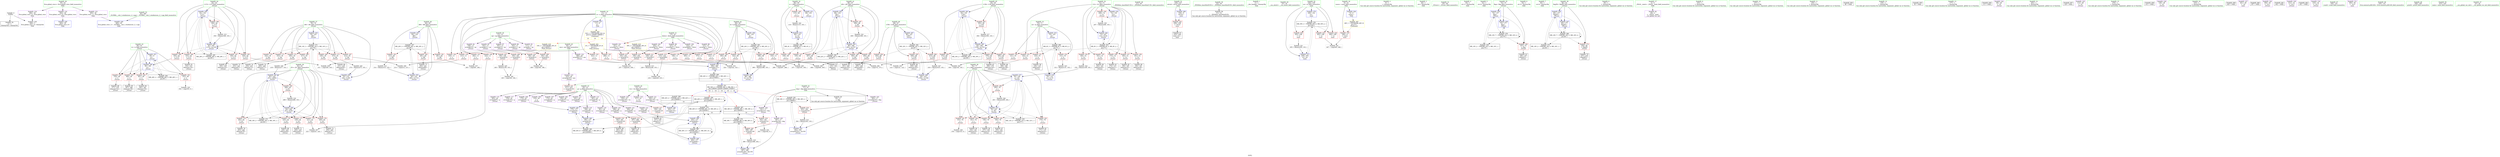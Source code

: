 digraph "SVFG" {
	label="SVFG";

	Node0x5585ba941d00 [shape=record,color=grey,label="{NodeID: 0\nNullPtr}"];
	Node0x5585ba941d00 -> Node0x5585ba96cee0[style=solid];
	Node0x5585ba941d00 -> Node0x5585ba979040[style=solid];
	Node0x5585ba96f330 [shape=record,color=red,label="{NodeID: 194\n376\<--90\n\<--w\n_Z3runv\n}"];
	Node0x5585ba96f330 -> Node0x5585ba96e970[style=solid];
	Node0x5585ba96bd40 [shape=record,color=purple,label="{NodeID: 111\n241\<--20\narrayidx66\<--g\n_Z3runv\n}"];
	Node0x5585ba947be0 [shape=record,color=green,label="{NodeID: 28\n47\<--48\n_ZNSt8ios_base4InitC1Ev\<--_ZNSt8ios_base4InitC1Ev_field_insensitive\n}"];
	Node0x5585ba976830 [shape=record,color=black,label="{NodeID: 388\nMR_6V_3 = PHI(MR_6V_4, MR_6V_2, )\npts\{71 \}\n}"];
	Node0x5585ba976830 -> Node0x5585ba972e00[style=dashed];
	Node0x5585ba976830 -> Node0x5585ba972ed0[style=dashed];
	Node0x5585ba976830 -> Node0x5585ba972fa0[style=dashed];
	Node0x5585ba976830 -> Node0x5585ba979340[style=dashed];
	Node0x5585ba9709f0 [shape=record,color=red,label="{NodeID: 222\n458\<--436\n\<--retval\nmain\n}"];
	Node0x5585ba9709f0 -> Node0x5585ba96ed80[style=solid];
	Node0x5585ba972510 [shape=record,color=red,label="{NodeID: 139\n213\<--11\n\<--n\n_Z3runv\n}"];
	Node0x5585ba972510 -> Node0x5585ba9807d0[style=solid];
	Node0x5585ba96d0e0 [shape=record,color=black,label="{NodeID: 56\n51\<--52\n\<--_ZNSt8ios_base4InitD1Ev\nCan only get source location for instruction, argument, global var or function.}"];
	Node0x5585ba97efd0 [shape=record,color=grey,label="{NodeID: 333\n324 = cmp(322, 323, )\n}"];
	Node0x5585ba97a040 [shape=record,color=blue,label="{NodeID: 250\n78\<--274\ni46\<--inc86\n_Z3runv\n}"];
	Node0x5585ba97a040 -> Node0x5585ba9929b0[style=dashed];
	Node0x5585ba973bd0 [shape=record,color=red,label="{NodeID: 167\n212\<--78\n\<--i46\n_Z3runv\n}"];
	Node0x5585ba973bd0 -> Node0x5585ba9807d0[style=solid];
	Node0x5585ba96e7d0 [shape=record,color=black,label="{NodeID: 84\n362\<--361\nidxprom134\<--\n_Z3runv\n}"];
	Node0x5585ba9459a0 [shape=record,color=green,label="{NodeID: 1\n7\<--1\n__dso_handle\<--dummyObj\nGlob }"];
	Node0x5585ba96f400 [shape=record,color=red,label="{NodeID: 195\n329\<--92\n\<--i115\n_Z3runv\n}"];
	Node0x5585ba96f400 -> Node0x5585ba97f8d0[style=solid];
	Node0x5585ba96be10 [shape=record,color=purple,label="{NodeID: 112\n244\<--20\narrayidx68\<--g\n_Z3runv\n}"];
	Node0x5585ba96be10 -> Node0x5585ba979d00[style=solid];
	Node0x5585ba947ce0 [shape=record,color=green,label="{NodeID: 29\n53\<--54\n__cxa_atexit\<--__cxa_atexit_field_insensitive\n}"];
	Node0x5585ba970ac0 [shape=record,color=red,label="{NodeID: 223\n445\<--438\n\<--ca\nmain\n}"];
	Node0x5585ba970ac0 -> Node0x5585ba97fbd0[style=solid];
	Node0x5585ba9725e0 [shape=record,color=red,label="{NodeID: 140\n222\<--11\n\<--n\n_Z3runv\n}"];
	Node0x5585ba9725e0 -> Node0x5585ba9804d0[style=solid];
	Node0x5585ba96d1e0 [shape=record,color=black,label="{NodeID: 57\n110\<--109\nidxprom\<--\n_Z3runv\n}"];
	Node0x5585ba97f150 [shape=record,color=grey,label="{NodeID: 334\n234 = cmp(229, 233, )\n}"];
	Node0x5585ba97a110 [shape=record,color=blue,label="{NodeID: 251\n84\<--103\ni88\<--\n_Z3runv\n}"];
	Node0x5585ba97a110 -> Node0x5585ba98e7c0[style=dashed];
	Node0x5585ba973ca0 [shape=record,color=red,label="{NodeID: 168\n217\<--78\n\<--i46\n_Z3runv\n}"];
	Node0x5585ba973ca0 -> Node0x5585ba97e9d0[style=solid];
	Node0x5585ba96e8a0 [shape=record,color=black,label="{NodeID: 85\n367\<--366\nidxprom136\<--\n_Z3runv\n}"];
	Node0x5585ba945a30 [shape=record,color=green,label="{NodeID: 2\n9\<--1\n\<--dummyObj\nCan only get source location for instruction, argument, global var or function.}"];
	Node0x5585ba96f4d0 [shape=record,color=red,label="{NodeID: 196\n333\<--92\n\<--i115\n_Z3runv\n}"];
	Node0x5585ba96f4d0 -> Node0x5585ba96e560[style=solid];
	Node0x5585ba96bee0 [shape=record,color=purple,label="{NodeID: 113\n261\<--20\narrayidx78\<--g\n_Z3runv\n}"];
	Node0x5585ba947de0 [shape=record,color=green,label="{NodeID: 30\n52\<--58\n_ZNSt8ios_base4InitD1Ev\<--_ZNSt8ios_base4InitD1Ev_field_insensitive\n}"];
	Node0x5585ba947de0 -> Node0x5585ba96d0e0[style=solid];
	Node0x5585ba970b90 [shape=record,color=red,label="{NodeID: 224\n449\<--438\n\<--ca\nmain\n}"];
	Node0x5585ba9726b0 [shape=record,color=red,label="{NodeID: 141\n282\<--11\n\<--n\n_Z3runv\n}"];
	Node0x5585ba9726b0 -> Node0x5585ba97f5d0[style=solid];
	Node0x5585ba96d2b0 [shape=record,color=black,label="{NodeID: 58\n126\<--125\nidxprom6\<--\n_Z3runv\n}"];
	Node0x5585ba99f170 [shape=record,color=yellow,style=double,label="{NodeID: 418\n34V_1 = ENCHI(MR_34V_0)\npts\{140000 \}\nFun[_Z3runv]}"];
	Node0x5585ba99f170 -> Node0x5585ba96fdc0[style=dashed];
	Node0x5585ba99f170 -> Node0x5585ba96fe90[style=dashed];
	Node0x5585ba99f170 -> Node0x5585ba96ff60[style=dashed];
	Node0x5585ba99f170 -> Node0x5585ba970030[style=dashed];
	Node0x5585ba97f2d0 [shape=record,color=grey,label="{NodeID: 335\n354 = cmp(353, 9, )\n}"];
	Node0x5585ba97a1e0 [shape=record,color=blue,label="{NodeID: 252\n86\<--103\nj92\<--\n_Z3runv\n}"];
	Node0x5585ba97a1e0 -> Node0x5585ba9749a0[style=dashed];
	Node0x5585ba97a1e0 -> Node0x5585ba974a70[style=dashed];
	Node0x5585ba97a1e0 -> Node0x5585ba974b40[style=dashed];
	Node0x5585ba97a1e0 -> Node0x5585ba974c10[style=dashed];
	Node0x5585ba97a1e0 -> Node0x5585ba97a380[style=dashed];
	Node0x5585ba97a1e0 -> Node0x5585ba98e8b0[style=dashed];
	Node0x5585ba973d70 [shape=record,color=red,label="{NodeID: 169\n230\<--78\n\<--i46\n_Z3runv\n}"];
	Node0x5585ba973d70 -> Node0x5585ba96dba0[style=solid];
	Node0x5585ba96e970 [shape=record,color=black,label="{NodeID: 86\n377\<--376\nidxprom142\<--\n_Z3runv\n}"];
	Node0x5585ba945ac0 [shape=record,color=green,label="{NodeID: 3\n28\<--1\n.str\<--dummyObj\nGlob }"];
	Node0x5585ba9901b0 [shape=record,color=black,label="{NodeID: 363\nMR_24V_3 = PHI(MR_24V_4, MR_24V_2, )\npts\{89 \}\n}"];
	Node0x5585ba9901b0 -> Node0x5585ba974ce0[style=dashed];
	Node0x5585ba9901b0 -> Node0x5585ba974db0[style=dashed];
	Node0x5585ba9901b0 -> Node0x5585ba974e80[style=dashed];
	Node0x5585ba9901b0 -> Node0x5585ba97ad40[style=dashed];
	Node0x5585ba96f5a0 [shape=record,color=red,label="{NodeID: 197\n339\<--92\n\<--i115\n_Z3runv\n}"];
	Node0x5585ba96f5a0 -> Node0x5585ba96e700[style=solid];
	Node0x5585ba96bfb0 [shape=record,color=purple,label="{NodeID: 114\n264\<--20\narrayidx80\<--g\n_Z3runv\n}"];
	Node0x5585ba96bfb0 -> Node0x5585ba979ea0[style=solid];
	Node0x5585ba947ee0 [shape=record,color=green,label="{NodeID: 31\n65\<--66\n_Z3runv\<--_Z3runv_field_insensitive\n}"];
	Node0x5585ba976f10 [shape=record,color=black,label="{NodeID: 391\nMR_38V_3 = PHI(MR_38V_5, MR_38V_2, )\npts\{190000 \}\n}"];
	Node0x5585ba976f10 -> Node0x5585ba970510[style=dashed];
	Node0x5585ba976f10 -> Node0x5585ba97a2b0[style=dashed];
	Node0x5585ba976f10 -> Node0x5585ba9915b0[style=dashed];
	Node0x5585ba976f10 -> Node0x5585ba976f10[style=dashed];
	Node0x5585ba970c60 [shape=record,color=red,label="{NodeID: 225\n454\<--438\n\<--ca\nmain\n}"];
	Node0x5585ba970c60 -> Node0x5585ba97ddd0[style=solid];
	Node0x5585ba972780 [shape=record,color=red,label="{NodeID: 142\n288\<--11\n\<--n\n_Z3runv\n}"];
	Node0x5585ba972780 -> Node0x5585ba97f750[style=solid];
	Node0x5585ba96d380 [shape=record,color=black,label="{NodeID: 59\n157\<--156\nidxprom18\<--\n_Z3runv\n}"];
	Node0x5585ba99f250 [shape=record,color=yellow,style=double,label="{NodeID: 419\n36V_1 = ENCHI(MR_36V_0)\npts\{160000 \}\nFun[_Z3runv]}"];
	Node0x5585ba99f250 -> Node0x5585ba970100[style=dashed];
	Node0x5585ba99f250 -> Node0x5585ba9701d0[style=dashed];
	Node0x5585ba99f250 -> Node0x5585ba9702a0[style=dashed];
	Node0x5585ba99f250 -> Node0x5585ba970370[style=dashed];
	Node0x5585ba97f450 [shape=record,color=grey,label="{NodeID: 336\n154 = cmp(153, 9, )\n}"];
	Node0x5585ba97a2b0 [shape=record,color=blue,label="{NodeID: 253\n302\<--304\narrayidx103\<--inc104\n_Z3runv\n}"];
	Node0x5585ba97a2b0 -> Node0x5585ba976f10[style=dashed];
	Node0x5585ba973e40 [shape=record,color=red,label="{NodeID: 170\n242\<--78\n\<--i46\n_Z3runv\n}"];
	Node0x5585ba973e40 -> Node0x5585ba96de10[style=solid];
	Node0x5585ba96ea40 [shape=record,color=black,label="{NodeID: 87\n380\<--379\nidxprom144\<--\n_Z3runv\n}"];
	Node0x5585ba946ad0 [shape=record,color=green,label="{NodeID: 4\n30\<--1\n.str.1\<--dummyObj\nGlob }"];
	Node0x5585ba9906b0 [shape=record,color=black,label="{NodeID: 364\nMR_26V_2 = PHI(MR_26V_5, MR_26V_1, )\npts\{91 \}\n}"];
	Node0x5585ba9906b0 -> Node0x5585ba97a5f0[style=dashed];
	Node0x5585ba96f670 [shape=record,color=red,label="{NodeID: 198\n345\<--92\n\<--i115\n_Z3runv\n}"];
	Node0x5585ba96f670 -> Node0x5585ba97a790[style=solid];
	Node0x5585ba9711b0 [shape=record,color=purple,label="{NodeID: 115\n293\<--20\narrayidx97\<--g\n_Z3runv\n}"];
	Node0x5585ba947fe0 [shape=record,color=green,label="{NodeID: 32\n68\<--69\ni\<--i_field_insensitive\n_Z3runv\n}"];
	Node0x5585ba947fe0 -> Node0x5585ba972b90[style=solid];
	Node0x5585ba947fe0 -> Node0x5585ba972c60[style=solid];
	Node0x5585ba947fe0 -> Node0x5585ba972d30[style=solid];
	Node0x5585ba947fe0 -> Node0x5585ba9790d0[style=solid];
	Node0x5585ba947fe0 -> Node0x5585ba9791a0[style=solid];
	Node0x5585ba99b2e0 [shape=record,color=black,label="{NodeID: 392\nMR_32V_3 = PHI(MR_32V_4, MR_32V_2, )\npts\{97 \}\n}"];
	Node0x5585ba99b2e0 -> Node0x5585ba96fb50[style=dashed];
	Node0x5585ba99b2e0 -> Node0x5585ba96fc20[style=dashed];
	Node0x5585ba99b2e0 -> Node0x5585ba96fcf0[style=dashed];
	Node0x5585ba99b2e0 -> Node0x5585ba97aee0[style=dashed];
	Node0x5585ba970d30 [shape=record,color=blue,label="{NodeID: 226\n8\<--9\ncases\<--\nGlob }"];
	Node0x5585ba970d30 -> Node0x5585ba99cbb0[style=dashed];
	Node0x5585ba972850 [shape=record,color=red,label="{NodeID: 143\n323\<--11\n\<--n\n_Z3runv\n}"];
	Node0x5585ba972850 -> Node0x5585ba97efd0[style=solid];
	Node0x5585ba96d450 [shape=record,color=black,label="{NodeID: 60\n162\<--161\nidxprom20\<--\n_Z3runv\n}"];
	Node0x5585ba97f5d0 [shape=record,color=grey,label="{NodeID: 337\n283 = cmp(281, 282, )\n}"];
	Node0x5585ba97a380 [shape=record,color=blue,label="{NodeID: 254\n86\<--309\nj92\<--inc107\n_Z3runv\n}"];
	Node0x5585ba97a380 -> Node0x5585ba9749a0[style=dashed];
	Node0x5585ba97a380 -> Node0x5585ba974a70[style=dashed];
	Node0x5585ba97a380 -> Node0x5585ba974b40[style=dashed];
	Node0x5585ba97a380 -> Node0x5585ba974c10[style=dashed];
	Node0x5585ba97a380 -> Node0x5585ba97a380[style=dashed];
	Node0x5585ba97a380 -> Node0x5585ba98e8b0[style=dashed];
	Node0x5585ba973f10 [shape=record,color=red,label="{NodeID: 171\n253\<--78\n\<--i46\n_Z3runv\n}"];
	Node0x5585ba973f10 -> Node0x5585ba96dfb0[style=solid];
	Node0x5585ba96eb10 [shape=record,color=black,label="{NodeID: 88\n383\<--382\ntobool146\<--\n_Z3runv\n}"];
	Node0x5585ba946b60 [shape=record,color=green,label="{NodeID: 5\n32\<--1\n.str.2\<--dummyObj\nGlob }"];
	Node0x5585ba990bb0 [shape=record,color=black,label="{NodeID: 365\nMR_28V_2 = PHI(MR_28V_4, MR_28V_1, )\npts\{93 \}\n}"];
	Node0x5585ba990bb0 -> Node0x5585ba97a6c0[style=dashed];
	Node0x5585ba96f740 [shape=record,color=red,label="{NodeID: 199\n349\<--92\n\<--i115\n_Z3runv\n}"];
	Node0x5585ba96f740 -> Node0x5585ba97d4d0[style=solid];
	Node0x5585ba971240 [shape=record,color=purple,label="{NodeID: 116\n296\<--20\narrayidx99\<--g\n_Z3runv\n}"];
	Node0x5585ba971240 -> Node0x5585ba970440[style=solid];
	Node0x5585ba9480b0 [shape=record,color=green,label="{NodeID: 33\n70\<--71\ni2\<--i2_field_insensitive\n_Z3runv\n}"];
	Node0x5585ba9480b0 -> Node0x5585ba972e00[style=solid];
	Node0x5585ba9480b0 -> Node0x5585ba972ed0[style=solid];
	Node0x5585ba9480b0 -> Node0x5585ba972fa0[style=solid];
	Node0x5585ba9480b0 -> Node0x5585ba979270[style=solid];
	Node0x5585ba9480b0 -> Node0x5585ba979340[style=solid];
	Node0x5585ba970e30 [shape=record,color=blue,label="{NodeID: 227\n11\<--9\nn\<--\nGlob }"];
	Node0x5585ba970e30 -> Node0x5585ba99d890[style=dashed];
	Node0x5585ba972920 [shape=record,color=red,label="{NodeID: 144\n330\<--11\n\<--n\n_Z3runv\n}"];
	Node0x5585ba972920 -> Node0x5585ba97f8d0[style=solid];
	Node0x5585ba96d520 [shape=record,color=black,label="{NodeID: 61\n168\<--167\ntobool23\<--\n_Z3runv\n}"];
	Node0x5585ba97f750 [shape=record,color=grey,label="{NodeID: 338\n289 = cmp(287, 288, )\n}"];
	Node0x5585ba97a450 [shape=record,color=blue,label="{NodeID: 255\n84\<--314\ni88\<--inc110\n_Z3runv\n}"];
	Node0x5585ba97a450 -> Node0x5585ba98e7c0[style=dashed];
	Node0x5585ba973fe0 [shape=record,color=red,label="{NodeID: 172\n259\<--78\n\<--i46\n_Z3runv\n}"];
	Node0x5585ba973fe0 -> Node0x5585ba96e080[style=solid];
	Node0x5585ba96ebe0 [shape=record,color=black,label="{NodeID: 89\n386\<--385\nidxprom148\<--\n_Z3runv\n}"];
	Node0x5585ba946bf0 [shape=record,color=green,label="{NodeID: 6\n34\<--1\n.str.3\<--dummyObj\nGlob }"];
	Node0x5585ba9910b0 [shape=record,color=black,label="{NodeID: 366\nMR_30V_2 = PHI(MR_30V_4, MR_30V_1, )\npts\{95 \}\n}"];
	Node0x5585ba9910b0 -> Node0x5585ba97aad0[style=dashed];
	Node0x5585ba96f810 [shape=record,color=red,label="{NodeID: 200\n372\<--94\n\<--i138\n_Z3runv\n}"];
	Node0x5585ba96f810 -> Node0x5585ba980650[style=solid];
	Node0x5585ba9712d0 [shape=record,color=purple,label="{NodeID: 117\n378\<--20\narrayidx143\<--g\n_Z3runv\n}"];
	Node0x5585ba948180 [shape=record,color=green,label="{NodeID: 34\n72\<--73\ni12\<--i12_field_insensitive\n_Z3runv\n}"];
	Node0x5585ba948180 -> Node0x5585ba973070[style=solid];
	Node0x5585ba948180 -> Node0x5585ba973140[style=solid];
	Node0x5585ba948180 -> Node0x5585ba973210[style=solid];
	Node0x5585ba948180 -> Node0x5585ba9732e0[style=solid];
	Node0x5585ba948180 -> Node0x5585ba9733b0[style=solid];
	Node0x5585ba948180 -> Node0x5585ba973480[style=solid];
	Node0x5585ba948180 -> Node0x5585ba973550[style=solid];
	Node0x5585ba948180 -> Node0x5585ba979410[style=solid];
	Node0x5585ba948180 -> Node0x5585ba9799c0[style=solid];
	Node0x5585ba970f30 [shape=record,color=blue,label="{NodeID: 228\n464\<--39\nllvm.global_ctors_0\<--\nGlob }"];
	Node0x5585ba9729f0 [shape=record,color=red,label="{NodeID: 145\n373\<--11\n\<--n\n_Z3runv\n}"];
	Node0x5585ba9729f0 -> Node0x5585ba980650[style=solid];
	Node0x5585ba96d5f0 [shape=record,color=black,label="{NodeID: 62\n171\<--170\nidxprom25\<--\n_Z3runv\n}"];
	Node0x5585ba97f8d0 [shape=record,color=grey,label="{NodeID: 339\n331 = cmp(329, 330, )\n}"];
	Node0x5585ba97a520 [shape=record,color=blue,label="{NodeID: 256\n88\<--103\nk\<--\n_Z3runv\n}"];
	Node0x5585ba97a520 -> Node0x5585ba9901b0[style=dashed];
	Node0x5585ba9740b0 [shape=record,color=red,label="{NodeID: 173\n273\<--78\n\<--i46\n_Z3runv\n}"];
	Node0x5585ba9740b0 -> Node0x5585ba97dc50[style=solid];
	Node0x5585ba96ecb0 [shape=record,color=black,label="{NodeID: 90\n409\<--408\nidxprom162\<--\n_Z3runv\n}"];
	Node0x5585ba948cf0 [shape=record,color=green,label="{NodeID: 7\n36\<--1\n.str.4\<--dummyObj\nGlob }"];
	Node0x5585ba9915b0 [shape=record,color=black,label="{NodeID: 367\nMR_38V_6 = PHI(MR_38V_7, MR_38V_2, )\npts\{190000 \}\n|{|<s2>14}}"];
	Node0x5585ba9915b0 -> Node0x5585ba9706b0[style=dashed];
	Node0x5585ba9915b0 -> Node0x5585ba9942b0[style=dashed];
	Node0x5585ba9915b0:s2 -> Node0x5585ba98c120[style=dashed,color=blue];
	Node0x5585ba96f8e0 [shape=record,color=red,label="{NodeID: 201\n379\<--94\n\<--i138\n_Z3runv\n}"];
	Node0x5585ba96f8e0 -> Node0x5585ba96ea40[style=solid];
	Node0x5585ba9713a0 [shape=record,color=purple,label="{NodeID: 118\n381\<--20\narrayidx145\<--g\n_Z3runv\n}"];
	Node0x5585ba9713a0 -> Node0x5585ba970780[style=solid];
	Node0x5585ba948250 [shape=record,color=green,label="{NodeID: 35\n74\<--75\nflag\<--flag_field_insensitive\n_Z3runv\n}"];
	Node0x5585ba948250 -> Node0x5585ba973620[style=solid];
	Node0x5585ba948250 -> Node0x5585ba9794e0[style=solid];
	Node0x5585ba948250 -> Node0x5585ba979750[style=solid];
	Node0x5585ba97d050 [shape=record,color=grey,label="{NodeID: 312\n304 = Binary(303, 103, )\n}"];
	Node0x5585ba97d050 -> Node0x5585ba97a2b0[style=solid];
	Node0x5585ba971030 [shape=record,color=blue,label="{NodeID: 229\n465\<--40\nllvm.global_ctors_1\<--_GLOBAL__sub_I_windmisses_2_1.cpp\nGlob }"];
	Node0x5585ba972ac0 [shape=record,color=red,label="{NodeID: 146\n405\<--11\n\<--n\n_Z3runv\n}"];
	Node0x5585ba972ac0 -> Node0x5585ba980350[style=solid];
	Node0x5585ba96d6c0 [shape=record,color=black,label="{NodeID: 63\n174\<--173\nidxprom27\<--\n_Z3runv\n}"];
	Node0x5585ba97fa50 [shape=record,color=grey,label="{NodeID: 340\n189 = cmp(184, 188, )\n}"];
	Node0x5585ba97a5f0 [shape=record,color=blue,label="{NodeID: 257\n90\<--9\nw\<--\n_Z3runv\n}"];
	Node0x5585ba97a5f0 -> Node0x5585ba974f50[style=dashed];
	Node0x5585ba97a5f0 -> Node0x5585ba96f190[style=dashed];
	Node0x5585ba97a5f0 -> Node0x5585ba96f260[style=dashed];
	Node0x5585ba97a5f0 -> Node0x5585ba96f330[style=dashed];
	Node0x5585ba97a5f0 -> Node0x5585ba97a790[style=dashed];
	Node0x5585ba97a5f0 -> Node0x5585ba9906b0[style=dashed];
	Node0x5585ba974180 [shape=record,color=red,label="{NodeID: 174\n236\<--80\n\<--flag50\n_Z3runv\n}"];
	Node0x5585ba974180 -> Node0x5585ba96dc70[style=solid];
	Node0x5585ba96ed80 [shape=record,color=black,label="{NodeID: 91\n435\<--458\nmain_ret\<--\nmain\n}"];
	Node0x5585ba948d80 [shape=record,color=green,label="{NodeID: 8\n39\<--1\n\<--dummyObj\nCan only get source location for instruction, argument, global var or function.}"];
	Node0x5585ba991ab0 [shape=record,color=black,label="{NodeID: 368\nMR_42V_2 = PHI(MR_42V_3, MR_42V_1, )\npts\{250000 \}\n|{|<s2>14}}"];
	Node0x5585ba991ab0 -> Node0x5585ba9705e0[style=dashed];
	Node0x5585ba991ab0 -> Node0x5585ba97a930[style=dashed];
	Node0x5585ba991ab0:s2 -> Node0x5585ba98c120[style=dashed,color=blue];
	Node0x5585ba96f9b0 [shape=record,color=red,label="{NodeID: 202\n385\<--94\n\<--i138\n_Z3runv\n}"];
	Node0x5585ba96f9b0 -> Node0x5585ba96ebe0[style=solid];
	Node0x5585ba971470 [shape=record,color=purple,label="{NodeID: 119\n317\<--23\n\<--vis\n_Z3runv\n}"];
	Node0x5585ba948320 [shape=record,color=green,label="{NodeID: 36\n76\<--77\nj\<--j_field_insensitive\n_Z3runv\n}"];
	Node0x5585ba948320 -> Node0x5585ba9736f0[style=solid];
	Node0x5585ba948320 -> Node0x5585ba9737c0[style=solid];
	Node0x5585ba948320 -> Node0x5585ba973890[style=solid];
	Node0x5585ba948320 -> Node0x5585ba973960[style=solid];
	Node0x5585ba948320 -> Node0x5585ba973a30[style=solid];
	Node0x5585ba948320 -> Node0x5585ba973b00[style=solid];
	Node0x5585ba948320 -> Node0x5585ba9795b0[style=solid];
	Node0x5585ba948320 -> Node0x5585ba9798f0[style=solid];
	Node0x5585ba99c6b0 [shape=record,color=black,label="{NodeID: 396\nMR_4V_3 = PHI(MR_4V_4, MR_4V_2, )\npts\{69 \}\n}"];
	Node0x5585ba99c6b0 -> Node0x5585ba972b90[style=dashed];
	Node0x5585ba99c6b0 -> Node0x5585ba972c60[style=dashed];
	Node0x5585ba99c6b0 -> Node0x5585ba972d30[style=dashed];
	Node0x5585ba99c6b0 -> Node0x5585ba9791a0[style=dashed];
	Node0x5585ba97d1d0 [shape=record,color=grey,label="{NodeID: 313\n229 = Binary(228, 103, )\n}"];
	Node0x5585ba97d1d0 -> Node0x5585ba97f150[style=solid];
	Node0x5585ba979040 [shape=record,color=blue, style = dotted,label="{NodeID: 230\n466\<--3\nllvm.global_ctors_2\<--dummyVal\nGlob }"];
	Node0x5585ba972b90 [shape=record,color=red,label="{NodeID: 147\n105\<--68\n\<--i\n_Z3runv\n}"];
	Node0x5585ba972b90 -> Node0x5585ba9801d0[style=solid];
	Node0x5585ba96d790 [shape=record,color=black,label="{NodeID: 64\n182\<--181\nidxprom30\<--\n_Z3runv\n}"];
	Node0x5585ba97fbd0 [shape=record,color=grey,label="{NodeID: 341\n447 = cmp(445, 446, )\n}"];
	Node0x5585ba97a6c0 [shape=record,color=blue,label="{NodeID: 258\n92\<--103\ni115\<--\n_Z3runv\n}"];
	Node0x5585ba97a6c0 -> Node0x5585ba96f400[style=dashed];
	Node0x5585ba97a6c0 -> Node0x5585ba96f4d0[style=dashed];
	Node0x5585ba97a6c0 -> Node0x5585ba96f5a0[style=dashed];
	Node0x5585ba97a6c0 -> Node0x5585ba96f670[style=dashed];
	Node0x5585ba97a6c0 -> Node0x5585ba96f740[style=dashed];
	Node0x5585ba97a6c0 -> Node0x5585ba97a860[style=dashed];
	Node0x5585ba97a6c0 -> Node0x5585ba990bb0[style=dashed];
	Node0x5585ba974250 [shape=record,color=red,label="{NodeID: 175\n221\<--82\n\<--j51\n_Z3runv\n}"];
	Node0x5585ba974250 -> Node0x5585ba9804d0[style=solid];
	Node0x5585ba96ee50 [shape=record,color=purple,label="{NodeID: 92\n49\<--4\n\<--_ZStL8__ioinit\n__cxx_global_var_init\n}"];
	Node0x5585ba948e10 [shape=record,color=green,label="{NodeID: 9\n103\<--1\n\<--dummyObj\nCan only get source location for instruction, argument, global var or function.}"];
	Node0x5585ba991fb0 [shape=record,color=black,label="{NodeID: 369\nMR_44V_2 = PHI(MR_44V_3, MR_44V_1, )\npts\{270000 \}\n|{|<s2>14}}"];
	Node0x5585ba991fb0 -> Node0x5585ba970920[style=dashed];
	Node0x5585ba991fb0 -> Node0x5585ba97aa00[style=dashed];
	Node0x5585ba991fb0:s2 -> Node0x5585ba98c120[style=dashed,color=blue];
	Node0x5585ba96fa80 [shape=record,color=red,label="{NodeID: 203\n393\<--94\n\<--i138\n_Z3runv\n}"];
	Node0x5585ba96fa80 -> Node0x5585ba97d7d0[style=solid];
	Node0x5585ba971540 [shape=record,color=purple,label="{NodeID: 120\n335\<--23\narrayidx120\<--vis\n_Z3runv\n}"];
	Node0x5585ba971540 -> Node0x5585ba9705e0[style=solid];
	Node0x5585ba9483f0 [shape=record,color=green,label="{NodeID: 37\n78\<--79\ni46\<--i46_field_insensitive\n_Z3runv\n}"];
	Node0x5585ba9483f0 -> Node0x5585ba973bd0[style=solid];
	Node0x5585ba9483f0 -> Node0x5585ba973ca0[style=solid];
	Node0x5585ba9483f0 -> Node0x5585ba973d70[style=solid];
	Node0x5585ba9483f0 -> Node0x5585ba973e40[style=solid];
	Node0x5585ba9483f0 -> Node0x5585ba973f10[style=solid];
	Node0x5585ba9483f0 -> Node0x5585ba973fe0[style=solid];
	Node0x5585ba9483f0 -> Node0x5585ba9740b0[style=solid];
	Node0x5585ba9483f0 -> Node0x5585ba979a90[style=solid];
	Node0x5585ba9483f0 -> Node0x5585ba97a040[style=solid];
	Node0x5585ba99cbb0 [shape=record,color=yellow,style=double,label="{NodeID: 397\n46V_1 = ENCHI(MR_46V_0)\npts\{10 \}\nFun[main]}"];
	Node0x5585ba99cbb0 -> Node0x5585ba9721d0[style=dashed];
	Node0x5585ba97d350 [shape=record,color=grey,label="{NodeID: 314\n314 = Binary(313, 103, )\n}"];
	Node0x5585ba97d350 -> Node0x5585ba97a450[style=solid];
	Node0x5585ba9790d0 [shape=record,color=blue,label="{NodeID: 231\n68\<--103\ni\<--\n_Z3runv\n}"];
	Node0x5585ba9790d0 -> Node0x5585ba99c6b0[style=dashed];
	Node0x5585ba972c60 [shape=record,color=red,label="{NodeID: 148\n109\<--68\n\<--i\n_Z3runv\n}"];
	Node0x5585ba972c60 -> Node0x5585ba96d1e0[style=solid];
	Node0x5585ba96d860 [shape=record,color=black,label="{NodeID: 65\n186\<--185\nidxprom32\<--\n_Z3runv\n}"];
	Node0x5585ba97fd50 [shape=record,color=grey,label="{NodeID: 342\n146 = cmp(144, 145, )\n}"];
	Node0x5585ba97a790 [shape=record,color=blue,label="{NodeID: 259\n90\<--345\nw\<--\n_Z3runv\n}"];
	Node0x5585ba97a790 -> Node0x5585ba974f50[style=dashed];
	Node0x5585ba97a790 -> Node0x5585ba96f190[style=dashed];
	Node0x5585ba97a790 -> Node0x5585ba96f260[style=dashed];
	Node0x5585ba97a790 -> Node0x5585ba96f330[style=dashed];
	Node0x5585ba97a790 -> Node0x5585ba9906b0[style=dashed];
	Node0x5585ba974320 [shape=record,color=red,label="{NodeID: 176\n225\<--82\n\<--j51\n_Z3runv\n}"];
	Node0x5585ba974320 -> Node0x5585ba96dad0[style=solid];
	Node0x5585ba96ef20 [shape=record,color=purple,label="{NodeID: 93\n111\<--13\narrayidx\<--up\n_Z3runv\n}"];
	Node0x5585ba948ea0 [shape=record,color=green,label="{NodeID: 10\n137\<--1\n\<--dummyObj\nCan only get source location for instruction, argument, global var or function.}"];
	Node0x5585ba96fb50 [shape=record,color=red,label="{NodeID: 204\n404\<--96\n\<--i158\n_Z3runv\n}"];
	Node0x5585ba96fb50 -> Node0x5585ba980350[style=solid];
	Node0x5585ba971610 [shape=record,color=purple,label="{NodeID: 121\n363\<--23\narrayidx135\<--vis\n_Z3runv\n}"];
	Node0x5585ba971610 -> Node0x5585ba97a930[style=solid];
	Node0x5585ba9484c0 [shape=record,color=green,label="{NodeID: 38\n80\<--81\nflag50\<--flag50_field_insensitive\n_Z3runv\n}"];
	Node0x5585ba9484c0 -> Node0x5585ba974180[style=solid];
	Node0x5585ba9484c0 -> Node0x5585ba979b60[style=solid];
	Node0x5585ba9484c0 -> Node0x5585ba979dd0[style=solid];
	Node0x5585ba97d4d0 [shape=record,color=grey,label="{NodeID: 315\n350 = Binary(349, 103, )\n}"];
	Node0x5585ba97d4d0 -> Node0x5585ba97a860[style=solid];
	Node0x5585ba9791a0 [shape=record,color=blue,label="{NodeID: 232\n68\<--116\ni\<--inc\n_Z3runv\n}"];
	Node0x5585ba9791a0 -> Node0x5585ba99c6b0[style=dashed];
	Node0x5585ba972d30 [shape=record,color=red,label="{NodeID: 149\n115\<--68\n\<--i\n_Z3runv\n}"];
	Node0x5585ba972d30 -> Node0x5585ba97e250[style=solid];
	Node0x5585ba96d930 [shape=record,color=black,label="{NodeID: 66\n192\<--191\nidxprom36\<--\n_Z3runv\n}"];
	Node0x5585ba97fed0 [shape=record,color=grey,label="{NodeID: 343\n123 = cmp(121, 122, )\n}"];
	Node0x5585ba97a860 [shape=record,color=blue,label="{NodeID: 260\n92\<--350\ni115\<--inc128\n_Z3runv\n}"];
	Node0x5585ba97a860 -> Node0x5585ba96f400[style=dashed];
	Node0x5585ba97a860 -> Node0x5585ba96f4d0[style=dashed];
	Node0x5585ba97a860 -> Node0x5585ba96f5a0[style=dashed];
	Node0x5585ba97a860 -> Node0x5585ba96f670[style=dashed];
	Node0x5585ba97a860 -> Node0x5585ba96f740[style=dashed];
	Node0x5585ba97a860 -> Node0x5585ba97a860[style=dashed];
	Node0x5585ba97a860 -> Node0x5585ba990bb0[style=dashed];
	Node0x5585ba9743f0 [shape=record,color=red,label="{NodeID: 177\n239\<--82\n\<--j51\n_Z3runv\n}"];
	Node0x5585ba9743f0 -> Node0x5585ba96dd40[style=solid];
	Node0x5585ba96eff0 [shape=record,color=purple,label="{NodeID: 94\n158\<--13\narrayidx19\<--up\n_Z3runv\n}"];
	Node0x5585ba96eff0 -> Node0x5585ba96fdc0[style=solid];
	Node0x5585ba948f30 [shape=record,color=green,label="{NodeID: 11\n138\<--1\n\<--dummyObj\nCan only get source location for instruction, argument, global var or function.}"];
	Node0x5585ba9b5c60 [shape=record,color=black,label="{NodeID: 454\n99 = PHI()\n}"];
	Node0x5585ba9929b0 [shape=record,color=black,label="{NodeID: 371\nMR_14V_3 = PHI(MR_14V_4, MR_14V_2, )\npts\{79 \}\n}"];
	Node0x5585ba9929b0 -> Node0x5585ba973bd0[style=dashed];
	Node0x5585ba9929b0 -> Node0x5585ba973ca0[style=dashed];
	Node0x5585ba9929b0 -> Node0x5585ba973d70[style=dashed];
	Node0x5585ba9929b0 -> Node0x5585ba973e40[style=dashed];
	Node0x5585ba9929b0 -> Node0x5585ba973f10[style=dashed];
	Node0x5585ba9929b0 -> Node0x5585ba973fe0[style=dashed];
	Node0x5585ba9929b0 -> Node0x5585ba9740b0[style=dashed];
	Node0x5585ba9929b0 -> Node0x5585ba97a040[style=dashed];
	Node0x5585ba96fc20 [shape=record,color=red,label="{NodeID: 205\n408\<--96\n\<--i158\n_Z3runv\n}"];
	Node0x5585ba96fc20 -> Node0x5585ba96ecb0[style=solid];
	Node0x5585ba9716e0 [shape=record,color=purple,label="{NodeID: 122\n368\<--26\narrayidx137\<--ans\n_Z3runv\n}"];
	Node0x5585ba9716e0 -> Node0x5585ba97aa00[style=solid];
	Node0x5585ba948590 [shape=record,color=green,label="{NodeID: 39\n82\<--83\nj51\<--j51_field_insensitive\n_Z3runv\n}"];
	Node0x5585ba948590 -> Node0x5585ba974250[style=solid];
	Node0x5585ba948590 -> Node0x5585ba974320[style=solid];
	Node0x5585ba948590 -> Node0x5585ba9743f0[style=solid];
	Node0x5585ba948590 -> Node0x5585ba9744c0[style=solid];
	Node0x5585ba948590 -> Node0x5585ba974590[style=solid];
	Node0x5585ba948590 -> Node0x5585ba974660[style=solid];
	Node0x5585ba948590 -> Node0x5585ba979c30[style=solid];
	Node0x5585ba948590 -> Node0x5585ba979f70[style=solid];
	Node0x5585ba97d650 [shape=record,color=grey,label="{NodeID: 316\n309 = Binary(308, 103, )\n}"];
	Node0x5585ba97d650 -> Node0x5585ba97a380[style=solid];
	Node0x5585ba979270 [shape=record,color=blue,label="{NodeID: 233\n70\<--103\ni2\<--\n_Z3runv\n}"];
	Node0x5585ba979270 -> Node0x5585ba976830[style=dashed];
	Node0x5585ba972e00 [shape=record,color=red,label="{NodeID: 150\n121\<--70\n\<--i2\n_Z3runv\n}"];
	Node0x5585ba972e00 -> Node0x5585ba97fed0[style=solid];
	Node0x5585ba96da00 [shape=record,color=black,label="{NodeID: 67\n195\<--194\nidxprom38\<--\n_Z3runv\n}"];
	Node0x5585ba980050 [shape=record,color=grey,label="{NodeID: 344\n165 = cmp(160, 164, )\n}"];
	Node0x5585ba97a930 [shape=record,color=blue,label="{NodeID: 261\n363\<--177\narrayidx135\<--\n_Z3runv\n}"];
	Node0x5585ba97a930 -> Node0x5585ba991ab0[style=dashed];
	Node0x5585ba9744c0 [shape=record,color=red,label="{NodeID: 178\n249\<--82\n\<--j51\n_Z3runv\n}"];
	Node0x5585ba9744c0 -> Node0x5585ba96dee0[style=solid];
	Node0x5585ba96f0c0 [shape=record,color=purple,label="{NodeID: 95\n163\<--13\narrayidx21\<--up\n_Z3runv\n}"];
	Node0x5585ba96f0c0 -> Node0x5585ba96fe90[style=solid];
	Node0x5585ba949000 [shape=record,color=green,label="{NodeID: 12\n139\<--1\n\<--dummyObj\nCan only get source location for instruction, argument, global var or function.}"];
	Node0x5585ba9b5d60 [shape=record,color=black,label="{NodeID: 455\n50 = PHI()\n}"];
	Node0x5585ba992eb0 [shape=record,color=black,label="{NodeID: 372\nMR_16V_2 = PHI(MR_16V_4, MR_16V_1, )\npts\{81 \}\n}"];
	Node0x5585ba992eb0 -> Node0x5585ba979b60[style=dashed];
	Node0x5585ba96fcf0 [shape=record,color=red,label="{NodeID: 206\n415\<--96\n\<--i158\n_Z3runv\n}"];
	Node0x5585ba96fcf0 -> Node0x5585ba97e6d0[style=solid];
	Node0x5585ba9717b0 [shape=record,color=purple,label="{NodeID: 123\n410\<--26\narrayidx163\<--ans\n_Z3runv\n}"];
	Node0x5585ba9717b0 -> Node0x5585ba970920[style=solid];
	Node0x5585ba948660 [shape=record,color=green,label="{NodeID: 40\n84\<--85\ni88\<--i88_field_insensitive\n_Z3runv\n}"];
	Node0x5585ba948660 -> Node0x5585ba974730[style=solid];
	Node0x5585ba948660 -> Node0x5585ba974800[style=solid];
	Node0x5585ba948660 -> Node0x5585ba9748d0[style=solid];
	Node0x5585ba948660 -> Node0x5585ba97a110[style=solid];
	Node0x5585ba948660 -> Node0x5585ba97a450[style=solid];
	Node0x5585ba99d890 [shape=record,color=yellow,style=double,label="{NodeID: 400\n52V_1 = ENCHI(MR_52V_0)\npts\{12 140000 160000 \}\nFun[main]|{<s0>14|<s1>14|<s2>14}}"];
	Node0x5585ba99d890:s0 -> Node0x5585ba99db40[style=dashed,color=red];
	Node0x5585ba99d890:s1 -> Node0x5585ba99f170[style=dashed,color=red];
	Node0x5585ba99d890:s2 -> Node0x5585ba99f250[style=dashed,color=red];
	Node0x5585ba97d7d0 [shape=record,color=grey,label="{NodeID: 317\n394 = Binary(393, 103, )\n}"];
	Node0x5585ba97d7d0 -> Node0x5585ba97ac70[style=solid];
	Node0x5585ba979340 [shape=record,color=blue,label="{NodeID: 234\n70\<--132\ni2\<--inc10\n_Z3runv\n}"];
	Node0x5585ba979340 -> Node0x5585ba976830[style=dashed];
	Node0x5585ba972ed0 [shape=record,color=red,label="{NodeID: 151\n125\<--70\n\<--i2\n_Z3runv\n}"];
	Node0x5585ba972ed0 -> Node0x5585ba96d2b0[style=solid];
	Node0x5585ba96dad0 [shape=record,color=black,label="{NodeID: 68\n226\<--225\nidxprom56\<--\n_Z3runv\n}"];
	Node0x5585ba9801d0 [shape=record,color=grey,label="{NodeID: 345\n107 = cmp(105, 106, )\n}"];
	Node0x5585ba97aa00 [shape=record,color=blue,label="{NodeID: 262\n368\<--365\narrayidx137\<--\n_Z3runv\n}"];
	Node0x5585ba97aa00 -> Node0x5585ba991fb0[style=dashed];
	Node0x5585ba974590 [shape=record,color=red,label="{NodeID: 179\n262\<--82\n\<--j51\n_Z3runv\n}"];
	Node0x5585ba974590 -> Node0x5585ba96e150[style=solid];
	Node0x5585ba96c130 [shape=record,color=purple,label="{NodeID: 96\n183\<--13\narrayidx31\<--up\n_Z3runv\n}"];
	Node0x5585ba96c130 -> Node0x5585ba96ff60[style=solid];
	Node0x5585ba946d70 [shape=record,color=green,label="{NodeID: 13\n177\<--1\n\<--dummyObj\nCan only get source location for instruction, argument, global var or function.}"];
	Node0x5585ba9b5e60 [shape=record,color=black,label="{NodeID: 456\n113 = PHI()\n}"];
	Node0x5585ba9933b0 [shape=record,color=black,label="{NodeID: 373\nMR_18V_2 = PHI(MR_18V_4, MR_18V_1, )\npts\{83 \}\n}"];
	Node0x5585ba9933b0 -> Node0x5585ba979c30[style=dashed];
	Node0x5585ba96fdc0 [shape=record,color=red,label="{NodeID: 207\n159\<--158\n\<--arrayidx19\n_Z3runv\n}"];
	Node0x5585ba96fdc0 -> Node0x5585ba97e3d0[style=solid];
	Node0x5585ba971880 [shape=record,color=purple,label="{NodeID: 124\n98\<--28\n\<--.str\n_Z3runv\n}"];
	Node0x5585ba948730 [shape=record,color=green,label="{NodeID: 41\n86\<--87\nj92\<--j92_field_insensitive\n_Z3runv\n}"];
	Node0x5585ba948730 -> Node0x5585ba9749a0[style=solid];
	Node0x5585ba948730 -> Node0x5585ba974a70[style=solid];
	Node0x5585ba948730 -> Node0x5585ba974b40[style=solid];
	Node0x5585ba948730 -> Node0x5585ba974c10[style=solid];
	Node0x5585ba948730 -> Node0x5585ba97a1e0[style=solid];
	Node0x5585ba948730 -> Node0x5585ba97a380[style=solid];
	Node0x5585ba97d950 [shape=record,color=grey,label="{NodeID: 318\n389 = Binary(388, 202, )\n}"];
	Node0x5585ba97d950 -> Node0x5585ba97aba0[style=solid];
	Node0x5585ba979410 [shape=record,color=blue,label="{NodeID: 235\n72\<--103\ni12\<--\n_Z3runv\n}"];
	Node0x5585ba979410 -> Node0x5585ba98cbb0[style=dashed];
	Node0x5585ba972fa0 [shape=record,color=red,label="{NodeID: 152\n131\<--70\n\<--i2\n_Z3runv\n}"];
	Node0x5585ba972fa0 -> Node0x5585ba97e0d0[style=solid];
	Node0x5585ba96dba0 [shape=record,color=black,label="{NodeID: 69\n231\<--230\nidxprom59\<--\n_Z3runv\n}"];
	Node0x5585ba980350 [shape=record,color=grey,label="{NodeID: 346\n406 = cmp(404, 405, )\n}"];
	Node0x5585ba97aad0 [shape=record,color=blue,label="{NodeID: 263\n94\<--103\ni138\<--\n_Z3runv\n}"];
	Node0x5585ba97aad0 -> Node0x5585ba96f810[style=dashed];
	Node0x5585ba97aad0 -> Node0x5585ba96f8e0[style=dashed];
	Node0x5585ba97aad0 -> Node0x5585ba96f9b0[style=dashed];
	Node0x5585ba97aad0 -> Node0x5585ba96fa80[style=dashed];
	Node0x5585ba97aad0 -> Node0x5585ba97ac70[style=dashed];
	Node0x5585ba97aad0 -> Node0x5585ba9910b0[style=dashed];
	Node0x5585ba974660 [shape=record,color=red,label="{NodeID: 180\n268\<--82\n\<--j51\n_Z3runv\n}"];
	Node0x5585ba974660 -> Node0x5585ba97dad0[style=solid];
	Node0x5585ba96c200 [shape=record,color=purple,label="{NodeID: 97\n187\<--13\narrayidx33\<--up\n_Z3runv\n}"];
	Node0x5585ba96c200 -> Node0x5585ba970030[style=solid];
	Node0x5585ba946e40 [shape=record,color=green,label="{NodeID: 14\n202\<--1\n\<--dummyObj\nCan only get source location for instruction, argument, global var or function.}"];
	Node0x5585ba9b5f60 [shape=record,color=black,label="{NodeID: 457\n129 = PHI()\n}"];
	Node0x5585ba9938b0 [shape=record,color=black,label="{NodeID: 374\nMR_40V_9 = PHI(MR_40V_10, MR_40V_2, )\npts\{220000 \}\n|{|<s5>14}}"];
	Node0x5585ba9938b0 -> Node0x5585ba970440[style=dashed];
	Node0x5585ba9938b0 -> Node0x5585ba970780[style=dashed];
	Node0x5585ba9938b0 -> Node0x5585ba979d00[style=dashed];
	Node0x5585ba9938b0 -> Node0x5585ba9938b0[style=dashed];
	Node0x5585ba9938b0 -> Node0x5585ba976330[style=dashed];
	Node0x5585ba9938b0:s5 -> Node0x5585ba98c120[style=dashed,color=blue];
	Node0x5585ba96fe90 [shape=record,color=red,label="{NodeID: 208\n164\<--163\n\<--arrayidx21\n_Z3runv\n}"];
	Node0x5585ba96fe90 -> Node0x5585ba980050[style=solid];
	Node0x5585ba971950 [shape=record,color=purple,label="{NodeID: 125\n112\<--28\n\<--.str\n_Z3runv\n}"];
	Node0x5585ba948800 [shape=record,color=green,label="{NodeID: 42\n88\<--89\nk\<--k_field_insensitive\n_Z3runv\n}"];
	Node0x5585ba948800 -> Node0x5585ba974ce0[style=solid];
	Node0x5585ba948800 -> Node0x5585ba974db0[style=solid];
	Node0x5585ba948800 -> Node0x5585ba974e80[style=solid];
	Node0x5585ba948800 -> Node0x5585ba97a520[style=solid];
	Node0x5585ba948800 -> Node0x5585ba97ad40[style=solid];
	Node0x5585ba99db40 [shape=record,color=yellow,style=double,label="{NodeID: 402\n2V_1 = ENCHI(MR_2V_0)\npts\{12 \}\nFun[_Z3runv]}"];
	Node0x5585ba99db40 -> Node0x5585ba9722a0[style=dashed];
	Node0x5585ba99db40 -> Node0x5585ba972370[style=dashed];
	Node0x5585ba99db40 -> Node0x5585ba972440[style=dashed];
	Node0x5585ba99db40 -> Node0x5585ba972510[style=dashed];
	Node0x5585ba99db40 -> Node0x5585ba9725e0[style=dashed];
	Node0x5585ba99db40 -> Node0x5585ba9726b0[style=dashed];
	Node0x5585ba99db40 -> Node0x5585ba972780[style=dashed];
	Node0x5585ba99db40 -> Node0x5585ba972850[style=dashed];
	Node0x5585ba99db40 -> Node0x5585ba972920[style=dashed];
	Node0x5585ba99db40 -> Node0x5585ba9729f0[style=dashed];
	Node0x5585ba99db40 -> Node0x5585ba972ac0[style=dashed];
	Node0x5585ba97dad0 [shape=record,color=grey,label="{NodeID: 319\n269 = Binary(268, 103, )\n}"];
	Node0x5585ba97dad0 -> Node0x5585ba979f70[style=solid];
	Node0x5585ba9794e0 [shape=record,color=blue,label="{NodeID: 236\n74\<--137\nflag\<--\n_Z3runv\n}"];
	Node0x5585ba9794e0 -> Node0x5585ba973620[style=dashed];
	Node0x5585ba9794e0 -> Node0x5585ba979750[style=dashed];
	Node0x5585ba9794e0 -> Node0x5585ba98d0b0[style=dashed];
	Node0x5585ba9794e0 -> Node0x5585ba994cb0[style=dashed];
	Node0x5585ba973070 [shape=record,color=red,label="{NodeID: 153\n144\<--72\n\<--i12\n_Z3runv\n}"];
	Node0x5585ba973070 -> Node0x5585ba97fd50[style=solid];
	Node0x5585ba96dc70 [shape=record,color=black,label="{NodeID: 70\n237\<--236\ntobool63\<--\n_Z3runv\n}"];
	Node0x5585ba9804d0 [shape=record,color=grey,label="{NodeID: 347\n223 = cmp(221, 222, )\n}"];
	Node0x5585ba97aba0 [shape=record,color=blue,label="{NodeID: 264\n387\<--389\narrayidx149\<--dec150\n_Z3runv\n}"];
	Node0x5585ba97aba0 -> Node0x5585ba9942b0[style=dashed];
	Node0x5585ba974730 [shape=record,color=red,label="{NodeID: 181\n281\<--84\n\<--i88\n_Z3runv\n}"];
	Node0x5585ba974730 -> Node0x5585ba97f5d0[style=solid];
	Node0x5585ba96c2d0 [shape=record,color=purple,label="{NodeID: 98\n127\<--15\narrayidx7\<--down\n_Z3runv\n}"];
	Node0x5585ba946f10 [shape=record,color=green,label="{NodeID: 15\n278\<--1\n\<--dummyObj\nCan only get source location for instruction, argument, global var or function.}"];
	Node0x5585ba9b6060 [shape=record,color=black,label="{NodeID: 458\n413 = PHI()\n}"];
	Node0x5585ba96ff60 [shape=record,color=red,label="{NodeID: 209\n184\<--183\n\<--arrayidx31\n_Z3runv\n}"];
	Node0x5585ba96ff60 -> Node0x5585ba97fa50[style=solid];
	Node0x5585ba971a20 [shape=record,color=purple,label="{NodeID: 126\n128\<--28\n\<--.str\n_Z3runv\n}"];
	Node0x5585ba96b5a0 [shape=record,color=green,label="{NodeID: 43\n90\<--91\nw\<--w_field_insensitive\n_Z3runv\n}"];
	Node0x5585ba96b5a0 -> Node0x5585ba974f50[style=solid];
	Node0x5585ba96b5a0 -> Node0x5585ba96f190[style=solid];
	Node0x5585ba96b5a0 -> Node0x5585ba96f260[style=solid];
	Node0x5585ba96b5a0 -> Node0x5585ba96f330[style=solid];
	Node0x5585ba96b5a0 -> Node0x5585ba97a5f0[style=solid];
	Node0x5585ba96b5a0 -> Node0x5585ba97a790[style=solid];
	Node0x5585ba97dc50 [shape=record,color=grey,label="{NodeID: 320\n274 = Binary(273, 103, )\n}"];
	Node0x5585ba97dc50 -> Node0x5585ba97a040[style=solid];
	Node0x5585ba9795b0 [shape=record,color=blue,label="{NodeID: 237\n76\<--150\nj\<--sub\n_Z3runv\n}"];
	Node0x5585ba9795b0 -> Node0x5585ba9736f0[style=dashed];
	Node0x5585ba9795b0 -> Node0x5585ba9737c0[style=dashed];
	Node0x5585ba9795b0 -> Node0x5585ba973890[style=dashed];
	Node0x5585ba9795b0 -> Node0x5585ba973960[style=dashed];
	Node0x5585ba9795b0 -> Node0x5585ba973a30[style=dashed];
	Node0x5585ba9795b0 -> Node0x5585ba973b00[style=dashed];
	Node0x5585ba9795b0 -> Node0x5585ba9798f0[style=dashed];
	Node0x5585ba9795b0 -> Node0x5585ba98d5b0[style=dashed];
	Node0x5585ba973140 [shape=record,color=red,label="{NodeID: 154\n149\<--72\n\<--i12\n_Z3runv\n}"];
	Node0x5585ba973140 -> Node0x5585ba97df50[style=solid];
	Node0x5585ba96dd40 [shape=record,color=black,label="{NodeID: 71\n240\<--239\nidxprom65\<--\n_Z3runv\n}"];
	Node0x5585ba980650 [shape=record,color=grey,label="{NodeID: 348\n374 = cmp(372, 373, )\n}"];
	Node0x5585ba97ac70 [shape=record,color=blue,label="{NodeID: 265\n94\<--394\ni138\<--inc153\n_Z3runv\n}"];
	Node0x5585ba97ac70 -> Node0x5585ba96f810[style=dashed];
	Node0x5585ba97ac70 -> Node0x5585ba96f8e0[style=dashed];
	Node0x5585ba97ac70 -> Node0x5585ba96f9b0[style=dashed];
	Node0x5585ba97ac70 -> Node0x5585ba96fa80[style=dashed];
	Node0x5585ba97ac70 -> Node0x5585ba97ac70[style=dashed];
	Node0x5585ba97ac70 -> Node0x5585ba9910b0[style=dashed];
	Node0x5585ba974800 [shape=record,color=red,label="{NodeID: 182\n291\<--84\n\<--i88\n_Z3runv\n}"];
	Node0x5585ba974800 -> Node0x5585ba96e220[style=solid];
	Node0x5585ba96c3a0 [shape=record,color=purple,label="{NodeID: 99\n227\<--15\narrayidx57\<--down\n_Z3runv\n}"];
	Node0x5585ba96c3a0 -> Node0x5585ba970100[style=solid];
	Node0x5585ba946fe0 [shape=record,color=green,label="{NodeID: 16\n319\<--1\n\<--dummyObj\nCan only get source location for instruction, argument, global var or function.}"];
	Node0x5585ba9b6160 [shape=record,color=black,label="{NodeID: 459\n420 = PHI()\n}"];
	Node0x5585ba9942b0 [shape=record,color=black,label="{NodeID: 376\nMR_38V_7 = PHI(MR_38V_9, MR_38V_6, )\npts\{190000 \}\n}"];
	Node0x5585ba9942b0 -> Node0x5585ba970850[style=dashed];
	Node0x5585ba9942b0 -> Node0x5585ba97aba0[style=dashed];
	Node0x5585ba9942b0 -> Node0x5585ba9915b0[style=dashed];
	Node0x5585ba9942b0 -> Node0x5585ba9942b0[style=dashed];
	Node0x5585ba970030 [shape=record,color=red,label="{NodeID: 210\n188\<--187\n\<--arrayidx33\n_Z3runv\n}"];
	Node0x5585ba970030 -> Node0x5585ba97fa50[style=solid];
	Node0x5585ba971af0 [shape=record,color=purple,label="{NodeID: 127\n441\<--28\n\<--.str\nmain\n}"];
	Node0x5585ba96b630 [shape=record,color=green,label="{NodeID: 44\n92\<--93\ni115\<--i115_field_insensitive\n_Z3runv\n}"];
	Node0x5585ba96b630 -> Node0x5585ba96f400[style=solid];
	Node0x5585ba96b630 -> Node0x5585ba96f4d0[style=solid];
	Node0x5585ba96b630 -> Node0x5585ba96f5a0[style=solid];
	Node0x5585ba96b630 -> Node0x5585ba96f670[style=solid];
	Node0x5585ba96b630 -> Node0x5585ba96f740[style=solid];
	Node0x5585ba96b630 -> Node0x5585ba97a6c0[style=solid];
	Node0x5585ba96b630 -> Node0x5585ba97a860[style=solid];
	Node0x5585ba97ddd0 [shape=record,color=grey,label="{NodeID: 321\n455 = Binary(454, 103, )\n}"];
	Node0x5585ba97ddd0 -> Node0x5585ba97b150[style=solid];
	Node0x5585ba979680 [shape=record,color=blue,label="{NodeID: 238\n175\<--177\narrayidx28\<--\n_Z3runv\n}"];
	Node0x5585ba979680 -> Node0x5585ba979820[style=dashed];
	Node0x5585ba979680 -> Node0x5585ba975930[style=dashed];
	Node0x5585ba973210 [shape=record,color=red,label="{NodeID: 155\n161\<--72\n\<--i12\n_Z3runv\n}"];
	Node0x5585ba973210 -> Node0x5585ba96d450[style=solid];
	Node0x5585ba96de10 [shape=record,color=black,label="{NodeID: 72\n243\<--242\nidxprom67\<--\n_Z3runv\n}"];
	Node0x5585ba9807d0 [shape=record,color=grey,label="{NodeID: 349\n214 = cmp(212, 213, )\n}"];
	Node0x5585ba97ad40 [shape=record,color=blue,label="{NodeID: 266\n88\<--399\nk\<--inc156\n_Z3runv\n}"];
	Node0x5585ba97ad40 -> Node0x5585ba9901b0[style=dashed];
	Node0x5585ba9748d0 [shape=record,color=red,label="{NodeID: 183\n313\<--84\n\<--i88\n_Z3runv\n}"];
	Node0x5585ba9748d0 -> Node0x5585ba97d350[style=solid];
	Node0x5585ba96c470 [shape=record,color=purple,label="{NodeID: 100\n232\<--15\narrayidx60\<--down\n_Z3runv\n}"];
	Node0x5585ba96c470 -> Node0x5585ba9701d0[style=solid];
	Node0x5585ba9470e0 [shape=record,color=green,label="{NodeID: 17\n4\<--6\n_ZStL8__ioinit\<--_ZStL8__ioinit_field_insensitive\nGlob }"];
	Node0x5585ba9470e0 -> Node0x5585ba96ee50[style=solid];
	Node0x5585ba9b6260 [shape=record,color=black,label="{NodeID: 460\n357 = PHI()\n}"];
	Node0x5585ba970100 [shape=record,color=red,label="{NodeID: 211\n228\<--227\n\<--arrayidx57\n_Z3runv\n}"];
	Node0x5585ba970100 -> Node0x5585ba97d1d0[style=solid];
	Node0x5585ba971bc0 [shape=record,color=purple,label="{NodeID: 128\n356\<--30\n\<--.str.1\n_Z3runv\n}"];
	Node0x5585ba96b6c0 [shape=record,color=green,label="{NodeID: 45\n94\<--95\ni138\<--i138_field_insensitive\n_Z3runv\n}"];
	Node0x5585ba96b6c0 -> Node0x5585ba96f810[style=solid];
	Node0x5585ba96b6c0 -> Node0x5585ba96f8e0[style=solid];
	Node0x5585ba96b6c0 -> Node0x5585ba96f9b0[style=solid];
	Node0x5585ba96b6c0 -> Node0x5585ba96fa80[style=solid];
	Node0x5585ba96b6c0 -> Node0x5585ba97aad0[style=solid];
	Node0x5585ba96b6c0 -> Node0x5585ba97ac70[style=solid];
	Node0x5585ba97df50 [shape=record,color=grey,label="{NodeID: 322\n150 = Binary(149, 103, )\n}"];
	Node0x5585ba97df50 -> Node0x5585ba9795b0[style=solid];
	Node0x5585ba979750 [shape=record,color=blue,label="{NodeID: 239\n74\<--177\nflag\<--\n_Z3runv\n}"];
	Node0x5585ba979750 -> Node0x5585ba994cb0[style=dashed];
	Node0x5585ba9732e0 [shape=record,color=red,label="{NodeID: 156\n173\<--72\n\<--i12\n_Z3runv\n}"];
	Node0x5585ba9732e0 -> Node0x5585ba96d6c0[style=solid];
	Node0x5585ba96dee0 [shape=record,color=black,label="{NodeID: 73\n250\<--249\nidxprom71\<--\n_Z3runv\n}"];
	Node0x5585ba97ae10 [shape=record,color=blue,label="{NodeID: 267\n96\<--103\ni158\<--\n_Z3runv\n}"];
	Node0x5585ba97ae10 -> Node0x5585ba99b2e0[style=dashed];
	Node0x5585ba9749a0 [shape=record,color=red,label="{NodeID: 184\n287\<--86\n\<--j92\n_Z3runv\n}"];
	Node0x5585ba9749a0 -> Node0x5585ba97f750[style=solid];
	Node0x5585ba96c540 [shape=record,color=purple,label="{NodeID: 101\n251\<--15\narrayidx72\<--down\n_Z3runv\n}"];
	Node0x5585ba96c540 -> Node0x5585ba9702a0[style=solid];
	Node0x5585ba9471e0 [shape=record,color=green,label="{NodeID: 18\n8\<--10\ncases\<--cases_field_insensitive\nGlob }"];
	Node0x5585ba9471e0 -> Node0x5585ba9721d0[style=solid];
	Node0x5585ba9471e0 -> Node0x5585ba970d30[style=solid];
	Node0x5585ba9b6360 [shape=record,color=black,label="{NodeID: 461\n442 = PHI()\n}"];
	Node0x5585ba994cb0 [shape=record,color=black,label="{NodeID: 378\nMR_10V_7 = PHI(MR_10V_5, MR_10V_4, )\npts\{75 \}\n}"];
	Node0x5585ba994cb0 -> Node0x5585ba973620[style=dashed];
	Node0x5585ba994cb0 -> Node0x5585ba979750[style=dashed];
	Node0x5585ba994cb0 -> Node0x5585ba98d0b0[style=dashed];
	Node0x5585ba994cb0 -> Node0x5585ba994cb0[style=dashed];
	Node0x5585ba9701d0 [shape=record,color=red,label="{NodeID: 212\n233\<--232\n\<--arrayidx60\n_Z3runv\n}"];
	Node0x5585ba9701d0 -> Node0x5585ba97f150[style=solid];
	Node0x5585ba971c90 [shape=record,color=purple,label="{NodeID: 129\n412\<--32\n\<--.str.2\n_Z3runv\n}"];
	Node0x5585ba96b750 [shape=record,color=green,label="{NodeID: 46\n96\<--97\ni158\<--i158_field_insensitive\n_Z3runv\n}"];
	Node0x5585ba96b750 -> Node0x5585ba96fb50[style=solid];
	Node0x5585ba96b750 -> Node0x5585ba96fc20[style=solid];
	Node0x5585ba96b750 -> Node0x5585ba96fcf0[style=solid];
	Node0x5585ba96b750 -> Node0x5585ba97ae10[style=solid];
	Node0x5585ba96b750 -> Node0x5585ba97aee0[style=solid];
	Node0x5585ba97e0d0 [shape=record,color=grey,label="{NodeID: 323\n132 = Binary(131, 103, )\n}"];
	Node0x5585ba97e0d0 -> Node0x5585ba979340[style=solid];
	Node0x5585ba979820 [shape=record,color=blue,label="{NodeID: 240\n196\<--177\narrayidx39\<--\n_Z3runv\n}"];
	Node0x5585ba979820 -> Node0x5585ba975930[style=dashed];
	Node0x5585ba9733b0 [shape=record,color=red,label="{NodeID: 157\n185\<--72\n\<--i12\n_Z3runv\n}"];
	Node0x5585ba9733b0 -> Node0x5585ba96d860[style=solid];
	Node0x5585ba96dfb0 [shape=record,color=black,label="{NodeID: 74\n254\<--253\nidxprom73\<--\n_Z3runv\n}"];
	Node0x5585ba98c120 [shape=record,color=black,label="{NodeID: 351\nMR_54V_2 = PHI(MR_54V_3, MR_54V_1, )\npts\{190000 220000 250000 270000 \}\n|{<s0>14|<s1>14|<s2>14|<s3>14|<s4>14}}"];
	Node0x5585ba98c120:s0 -> Node0x5585ba98dab0[style=dashed,color=red];
	Node0x5585ba98c120:s1 -> Node0x5585ba9915b0[style=dashed,color=red];
	Node0x5585ba98c120:s2 -> Node0x5585ba991ab0[style=dashed,color=red];
	Node0x5585ba98c120:s3 -> Node0x5585ba991fb0[style=dashed,color=red];
	Node0x5585ba98c120:s4 -> Node0x5585ba976f10[style=dashed,color=red];
	Node0x5585ba97aee0 [shape=record,color=blue,label="{NodeID: 268\n96\<--416\ni158\<--inc166\n_Z3runv\n}"];
	Node0x5585ba97aee0 -> Node0x5585ba99b2e0[style=dashed];
	Node0x5585ba974a70 [shape=record,color=red,label="{NodeID: 185\n294\<--86\n\<--j92\n_Z3runv\n}"];
	Node0x5585ba974a70 -> Node0x5585ba96e2f0[style=solid];
	Node0x5585ba96c610 [shape=record,color=purple,label="{NodeID: 102\n255\<--15\narrayidx74\<--down\n_Z3runv\n}"];
	Node0x5585ba96c610 -> Node0x5585ba970370[style=solid];
	Node0x5585ba9472e0 [shape=record,color=green,label="{NodeID: 19\n11\<--12\nn\<--n_field_insensitive\nGlob }"];
	Node0x5585ba9472e0 -> Node0x5585ba9722a0[style=solid];
	Node0x5585ba9472e0 -> Node0x5585ba972370[style=solid];
	Node0x5585ba9472e0 -> Node0x5585ba972440[style=solid];
	Node0x5585ba9472e0 -> Node0x5585ba972510[style=solid];
	Node0x5585ba9472e0 -> Node0x5585ba9725e0[style=solid];
	Node0x5585ba9472e0 -> Node0x5585ba9726b0[style=solid];
	Node0x5585ba9472e0 -> Node0x5585ba972780[style=solid];
	Node0x5585ba9472e0 -> Node0x5585ba972850[style=solid];
	Node0x5585ba9472e0 -> Node0x5585ba972920[style=solid];
	Node0x5585ba9472e0 -> Node0x5585ba9729f0[style=solid];
	Node0x5585ba9472e0 -> Node0x5585ba972ac0[style=solid];
	Node0x5585ba9472e0 -> Node0x5585ba970e30[style=solid];
	Node0x5585ba9b6460 [shape=record,color=black,label="{NodeID: 462\n451 = PHI()\n}"];
	Node0x5585ba9702a0 [shape=record,color=red,label="{NodeID: 213\n252\<--251\n\<--arrayidx72\n_Z3runv\n}"];
	Node0x5585ba9702a0 -> Node0x5585ba97ecd0[style=solid];
	Node0x5585ba971d60 [shape=record,color=purple,label="{NodeID: 130\n419\<--34\n\<--.str.3\n_Z3runv\n}"];
	Node0x5585ba96b820 [shape=record,color=green,label="{NodeID: 47\n100\<--101\nscanf\<--scanf_field_insensitive\n}"];
	Node0x5585ba97e250 [shape=record,color=grey,label="{NodeID: 324\n116 = Binary(115, 103, )\n}"];
	Node0x5585ba97e250 -> Node0x5585ba9791a0[style=solid];
	Node0x5585ba9798f0 [shape=record,color=blue,label="{NodeID: 241\n76\<--201\nj\<--dec\n_Z3runv\n}"];
	Node0x5585ba9798f0 -> Node0x5585ba9736f0[style=dashed];
	Node0x5585ba9798f0 -> Node0x5585ba9737c0[style=dashed];
	Node0x5585ba9798f0 -> Node0x5585ba973890[style=dashed];
	Node0x5585ba9798f0 -> Node0x5585ba973960[style=dashed];
	Node0x5585ba9798f0 -> Node0x5585ba973a30[style=dashed];
	Node0x5585ba9798f0 -> Node0x5585ba973b00[style=dashed];
	Node0x5585ba9798f0 -> Node0x5585ba9798f0[style=dashed];
	Node0x5585ba9798f0 -> Node0x5585ba98d5b0[style=dashed];
	Node0x5585ba973480 [shape=record,color=red,label="{NodeID: 158\n191\<--72\n\<--i12\n_Z3runv\n}"];
	Node0x5585ba973480 -> Node0x5585ba96d930[style=solid];
	Node0x5585ba96e080 [shape=record,color=black,label="{NodeID: 75\n260\<--259\nidxprom77\<--\n_Z3runv\n}"];
	Node0x5585ba98c6b0 [shape=record,color=black,label="{NodeID: 352\nMR_50V_3 = PHI(MR_50V_4, MR_50V_2, )\npts\{439 \}\n}"];
	Node0x5585ba98c6b0 -> Node0x5585ba970ac0[style=dashed];
	Node0x5585ba98c6b0 -> Node0x5585ba970b90[style=dashed];
	Node0x5585ba98c6b0 -> Node0x5585ba970c60[style=dashed];
	Node0x5585ba98c6b0 -> Node0x5585ba97b150[style=dashed];
	Node0x5585ba97afb0 [shape=record,color=blue,label="{NodeID: 269\n436\<--9\nretval\<--\nmain\n}"];
	Node0x5585ba97afb0 -> Node0x5585ba9709f0[style=dashed];
	Node0x5585ba974b40 [shape=record,color=red,label="{NodeID: 186\n300\<--86\n\<--j92\n_Z3runv\n}"];
	Node0x5585ba974b40 -> Node0x5585ba96e490[style=solid];
	Node0x5585ba96c6e0 [shape=record,color=purple,label="{NodeID: 103\n302\<--17\narrayidx103\<--deg\n_Z3runv\n}"];
	Node0x5585ba96c6e0 -> Node0x5585ba970510[style=solid];
	Node0x5585ba96c6e0 -> Node0x5585ba97a2b0[style=solid];
	Node0x5585ba9473e0 [shape=record,color=green,label="{NodeID: 20\n13\<--14\nup\<--up_field_insensitive\nGlob }"];
	Node0x5585ba9473e0 -> Node0x5585ba96ef20[style=solid];
	Node0x5585ba9473e0 -> Node0x5585ba96eff0[style=solid];
	Node0x5585ba9473e0 -> Node0x5585ba96f0c0[style=solid];
	Node0x5585ba9473e0 -> Node0x5585ba96c130[style=solid];
	Node0x5585ba9473e0 -> Node0x5585ba96c200[style=solid];
	Node0x5585ba970370 [shape=record,color=red,label="{NodeID: 214\n256\<--255\n\<--arrayidx74\n_Z3runv\n}"];
	Node0x5585ba970370 -> Node0x5585ba97ecd0[style=solid];
	Node0x5585ba971e30 [shape=record,color=purple,label="{NodeID: 131\n450\<--36\n\<--.str.4\nmain\n}"];
	Node0x5585ba96c940 [shape=record,color=green,label="{NodeID: 48\n140\<--141\nllvm.memset.p0i8.i64\<--llvm.memset.p0i8.i64_field_insensitive\n}"];
	Node0x5585ba97e3d0 [shape=record,color=grey,label="{NodeID: 325\n160 = Binary(159, 103, )\n}"];
	Node0x5585ba97e3d0 -> Node0x5585ba980050[style=solid];
	Node0x5585ba9799c0 [shape=record,color=blue,label="{NodeID: 242\n72\<--207\ni12\<--inc44\n_Z3runv\n}"];
	Node0x5585ba9799c0 -> Node0x5585ba98cbb0[style=dashed];
	Node0x5585ba973550 [shape=record,color=red,label="{NodeID: 159\n206\<--72\n\<--i12\n_Z3runv\n}"];
	Node0x5585ba973550 -> Node0x5585ba97eb50[style=solid];
	Node0x5585ba96e150 [shape=record,color=black,label="{NodeID: 76\n263\<--262\nidxprom79\<--\n_Z3runv\n}"];
	Node0x5585ba98cbb0 [shape=record,color=black,label="{NodeID: 353\nMR_8V_3 = PHI(MR_8V_4, MR_8V_2, )\npts\{73 \}\n}"];
	Node0x5585ba98cbb0 -> Node0x5585ba973070[style=dashed];
	Node0x5585ba98cbb0 -> Node0x5585ba973140[style=dashed];
	Node0x5585ba98cbb0 -> Node0x5585ba973210[style=dashed];
	Node0x5585ba98cbb0 -> Node0x5585ba9732e0[style=dashed];
	Node0x5585ba98cbb0 -> Node0x5585ba9733b0[style=dashed];
	Node0x5585ba98cbb0 -> Node0x5585ba973480[style=dashed];
	Node0x5585ba98cbb0 -> Node0x5585ba973550[style=dashed];
	Node0x5585ba98cbb0 -> Node0x5585ba9799c0[style=dashed];
	Node0x5585ba97b080 [shape=record,color=blue,label="{NodeID: 270\n438\<--103\nca\<--\nmain\n}"];
	Node0x5585ba97b080 -> Node0x5585ba98c6b0[style=dashed];
	Node0x5585ba974c10 [shape=record,color=red,label="{NodeID: 187\n308\<--86\n\<--j92\n_Z3runv\n}"];
	Node0x5585ba974c10 -> Node0x5585ba97d650[style=solid];
	Node0x5585ba96c7b0 [shape=record,color=purple,label="{NodeID: 104\n341\<--17\narrayidx123\<--deg\n_Z3runv\n}"];
	Node0x5585ba96c7b0 -> Node0x5585ba9706b0[style=solid];
	Node0x5585ba9474e0 [shape=record,color=green,label="{NodeID: 21\n15\<--16\ndown\<--down_field_insensitive\nGlob }"];
	Node0x5585ba9474e0 -> Node0x5585ba96c2d0[style=solid];
	Node0x5585ba9474e0 -> Node0x5585ba96c3a0[style=solid];
	Node0x5585ba9474e0 -> Node0x5585ba96c470[style=solid];
	Node0x5585ba9474e0 -> Node0x5585ba96c540[style=solid];
	Node0x5585ba9474e0 -> Node0x5585ba96c610[style=solid];
	Node0x5585ba970440 [shape=record,color=red,label="{NodeID: 215\n297\<--296\n\<--arrayidx99\n_Z3runv\n}"];
	Node0x5585ba970440 -> Node0x5585ba96e3c0[style=solid];
	Node0x5585ba971f00 [shape=record,color=purple,label="{NodeID: 132\n464\<--38\nllvm.global_ctors_0\<--llvm.global_ctors\nGlob }"];
	Node0x5585ba971f00 -> Node0x5585ba970f30[style=solid];
	Node0x5585ba96ca40 [shape=record,color=green,label="{NodeID: 49\n358\<--359\nprintf\<--printf_field_insensitive\n}"];
	Node0x5585ba97e550 [shape=record,color=grey,label="{NodeID: 326\n201 = Binary(200, 202, )\n}"];
	Node0x5585ba97e550 -> Node0x5585ba9798f0[style=solid];
	Node0x5585ba979a90 [shape=record,color=blue,label="{NodeID: 243\n78\<--103\ni46\<--\n_Z3runv\n}"];
	Node0x5585ba979a90 -> Node0x5585ba9929b0[style=dashed];
	Node0x5585ba973620 [shape=record,color=red,label="{NodeID: 160\n167\<--74\n\<--flag\n_Z3runv\n}"];
	Node0x5585ba973620 -> Node0x5585ba96d520[style=solid];
	Node0x5585ba96e220 [shape=record,color=black,label="{NodeID: 77\n292\<--291\nidxprom96\<--\n_Z3runv\n}"];
	Node0x5585ba98d0b0 [shape=record,color=black,label="{NodeID: 354\nMR_10V_2 = PHI(MR_10V_4, MR_10V_1, )\npts\{75 \}\n}"];
	Node0x5585ba98d0b0 -> Node0x5585ba9794e0[style=dashed];
	Node0x5585ba97b150 [shape=record,color=blue,label="{NodeID: 271\n438\<--455\nca\<--inc\nmain\n}"];
	Node0x5585ba97b150 -> Node0x5585ba98c6b0[style=dashed];
	Node0x5585ba974ce0 [shape=record,color=red,label="{NodeID: 188\n322\<--88\n\<--k\n_Z3runv\n}"];
	Node0x5585ba974ce0 -> Node0x5585ba97efd0[style=solid];
	Node0x5585ba96c880 [shape=record,color=purple,label="{NodeID: 105\n387\<--17\narrayidx149\<--deg\n_Z3runv\n}"];
	Node0x5585ba96c880 -> Node0x5585ba970850[style=solid];
	Node0x5585ba96c880 -> Node0x5585ba97aba0[style=solid];
	Node0x5585ba9475e0 [shape=record,color=green,label="{NodeID: 22\n17\<--19\ndeg\<--deg_field_insensitive\nGlob }"];
	Node0x5585ba9475e0 -> Node0x5585ba96cfe0[style=solid];
	Node0x5585ba9475e0 -> Node0x5585ba96c6e0[style=solid];
	Node0x5585ba9475e0 -> Node0x5585ba96c7b0[style=solid];
	Node0x5585ba9475e0 -> Node0x5585ba96c880[style=solid];
	Node0x5585ba970510 [shape=record,color=red,label="{NodeID: 216\n303\<--302\n\<--arrayidx103\n_Z3runv\n}"];
	Node0x5585ba970510 -> Node0x5585ba97d050[style=solid];
	Node0x5585ba971fd0 [shape=record,color=purple,label="{NodeID: 133\n465\<--38\nllvm.global_ctors_1\<--llvm.global_ctors\nGlob }"];
	Node0x5585ba971fd0 -> Node0x5585ba971030[style=solid];
	Node0x5585ba96cb40 [shape=record,color=green,label="{NodeID: 50\n433\<--434\nmain\<--main_field_insensitive\n}"];
	Node0x5585ba97e6d0 [shape=record,color=grey,label="{NodeID: 327\n416 = Binary(415, 103, )\n}"];
	Node0x5585ba97e6d0 -> Node0x5585ba97aee0[style=solid];
	Node0x5585ba979b60 [shape=record,color=blue,label="{NodeID: 244\n80\<--137\nflag50\<--\n_Z3runv\n}"];
	Node0x5585ba979b60 -> Node0x5585ba974180[style=dashed];
	Node0x5585ba979b60 -> Node0x5585ba979dd0[style=dashed];
	Node0x5585ba979b60 -> Node0x5585ba992eb0[style=dashed];
	Node0x5585ba979b60 -> Node0x5585ba975e30[style=dashed];
	Node0x5585ba9736f0 [shape=record,color=red,label="{NodeID: 161\n153\<--76\n\<--j\n_Z3runv\n}"];
	Node0x5585ba9736f0 -> Node0x5585ba97f450[style=solid];
	Node0x5585ba96e2f0 [shape=record,color=black,label="{NodeID: 78\n295\<--294\nidxprom98\<--\n_Z3runv\n}"];
	Node0x5585ba98d5b0 [shape=record,color=black,label="{NodeID: 355\nMR_12V_2 = PHI(MR_12V_4, MR_12V_1, )\npts\{77 \}\n}"];
	Node0x5585ba98d5b0 -> Node0x5585ba9795b0[style=dashed];
	Node0x5585ba974db0 [shape=record,color=red,label="{NodeID: 189\n365\<--88\n\<--k\n_Z3runv\n}"];
	Node0x5585ba974db0 -> Node0x5585ba97aa00[style=solid];
	Node0x5585ba96b930 [shape=record,color=purple,label="{NodeID: 106\n135\<--20\n\<--g\n_Z3runv\n}"];
	Node0x5585ba9476e0 [shape=record,color=green,label="{NodeID: 23\n20\<--22\ng\<--g_field_insensitive\nGlob }"];
	Node0x5585ba9476e0 -> Node0x5585ba96b930[style=solid];
	Node0x5585ba9476e0 -> Node0x5585ba96ba00[style=solid];
	Node0x5585ba9476e0 -> Node0x5585ba96bad0[style=solid];
	Node0x5585ba9476e0 -> Node0x5585ba96bba0[style=solid];
	Node0x5585ba9476e0 -> Node0x5585ba96bc70[style=solid];
	Node0x5585ba9476e0 -> Node0x5585ba96bd40[style=solid];
	Node0x5585ba9476e0 -> Node0x5585ba96be10[style=solid];
	Node0x5585ba9476e0 -> Node0x5585ba96bee0[style=solid];
	Node0x5585ba9476e0 -> Node0x5585ba96bfb0[style=solid];
	Node0x5585ba9476e0 -> Node0x5585ba9711b0[style=solid];
	Node0x5585ba9476e0 -> Node0x5585ba971240[style=solid];
	Node0x5585ba9476e0 -> Node0x5585ba9712d0[style=solid];
	Node0x5585ba9476e0 -> Node0x5585ba9713a0[style=solid];
	Node0x5585ba9705e0 [shape=record,color=red,label="{NodeID: 217\n336\<--335\n\<--arrayidx120\n_Z3runv\n}"];
	Node0x5585ba9705e0 -> Node0x5585ba96e630[style=solid];
	Node0x5585ba9720d0 [shape=record,color=purple,label="{NodeID: 134\n466\<--38\nllvm.global_ctors_2\<--llvm.global_ctors\nGlob }"];
	Node0x5585ba9720d0 -> Node0x5585ba979040[style=solid];
	Node0x5585ba96cc40 [shape=record,color=green,label="{NodeID: 51\n436\<--437\nretval\<--retval_field_insensitive\nmain\n}"];
	Node0x5585ba96cc40 -> Node0x5585ba9709f0[style=solid];
	Node0x5585ba96cc40 -> Node0x5585ba97afb0[style=solid];
	Node0x5585ba97e850 [shape=record,color=grey,label="{NodeID: 328\n399 = Binary(398, 103, )\n}"];
	Node0x5585ba97e850 -> Node0x5585ba97ad40[style=solid];
	Node0x5585ba979c30 [shape=record,color=blue,label="{NodeID: 245\n82\<--218\nj51\<--add52\n_Z3runv\n}"];
	Node0x5585ba979c30 -> Node0x5585ba974250[style=dashed];
	Node0x5585ba979c30 -> Node0x5585ba974320[style=dashed];
	Node0x5585ba979c30 -> Node0x5585ba9743f0[style=dashed];
	Node0x5585ba979c30 -> Node0x5585ba9744c0[style=dashed];
	Node0x5585ba979c30 -> Node0x5585ba974590[style=dashed];
	Node0x5585ba979c30 -> Node0x5585ba974660[style=dashed];
	Node0x5585ba979c30 -> Node0x5585ba979f70[style=dashed];
	Node0x5585ba979c30 -> Node0x5585ba9933b0[style=dashed];
	Node0x5585ba9737c0 [shape=record,color=red,label="{NodeID: 162\n156\<--76\n\<--j\n_Z3runv\n}"];
	Node0x5585ba9737c0 -> Node0x5585ba96d380[style=solid];
	Node0x5585ba96e3c0 [shape=record,color=black,label="{NodeID: 79\n298\<--297\ntobool100\<--\n_Z3runv\n}"];
	Node0x5585ba98dab0 [shape=record,color=black,label="{NodeID: 356\nMR_40V_2 = PHI(MR_40V_3, MR_40V_1, )\npts\{220000 \}\n}"];
	Node0x5585ba98dab0 -> Node0x5585ba979680[style=dashed];
	Node0x5585ba98dab0 -> Node0x5585ba979820[style=dashed];
	Node0x5585ba98dab0 -> Node0x5585ba98dab0[style=dashed];
	Node0x5585ba98dab0 -> Node0x5585ba9938b0[style=dashed];
	Node0x5585ba98dab0 -> Node0x5585ba975930[style=dashed];
	Node0x5585ba974e80 [shape=record,color=red,label="{NodeID: 190\n398\<--88\n\<--k\n_Z3runv\n}"];
	Node0x5585ba974e80 -> Node0x5585ba97e850[style=solid];
	Node0x5585ba96ba00 [shape=record,color=purple,label="{NodeID: 107\n172\<--20\narrayidx26\<--g\n_Z3runv\n}"];
	Node0x5585ba9477e0 [shape=record,color=green,label="{NodeID: 24\n23\<--25\nvis\<--vis_field_insensitive\nGlob }"];
	Node0x5585ba9477e0 -> Node0x5585ba971470[style=solid];
	Node0x5585ba9477e0 -> Node0x5585ba971540[style=solid];
	Node0x5585ba9477e0 -> Node0x5585ba971610[style=solid];
	Node0x5585ba9706b0 [shape=record,color=red,label="{NodeID: 218\n342\<--341\n\<--arrayidx123\n_Z3runv\n}"];
	Node0x5585ba9706b0 -> Node0x5585ba97ee50[style=solid];
	Node0x5585ba9721d0 [shape=record,color=red,label="{NodeID: 135\n446\<--8\n\<--cases\nmain\n}"];
	Node0x5585ba9721d0 -> Node0x5585ba97fbd0[style=solid];
	Node0x5585ba96cd10 [shape=record,color=green,label="{NodeID: 52\n438\<--439\nca\<--ca_field_insensitive\nmain\n}"];
	Node0x5585ba96cd10 -> Node0x5585ba970ac0[style=solid];
	Node0x5585ba96cd10 -> Node0x5585ba970b90[style=solid];
	Node0x5585ba96cd10 -> Node0x5585ba970c60[style=solid];
	Node0x5585ba96cd10 -> Node0x5585ba97b080[style=solid];
	Node0x5585ba96cd10 -> Node0x5585ba97b150[style=solid];
	Node0x5585ba97e9d0 [shape=record,color=grey,label="{NodeID: 329\n218 = Binary(217, 103, )\n}"];
	Node0x5585ba97e9d0 -> Node0x5585ba979c30[style=solid];
	Node0x5585ba979d00 [shape=record,color=blue,label="{NodeID: 246\n244\<--177\narrayidx68\<--\n_Z3runv\n}"];
	Node0x5585ba979d00 -> Node0x5585ba976330[style=dashed];
	Node0x5585ba973890 [shape=record,color=red,label="{NodeID: 163\n170\<--76\n\<--j\n_Z3runv\n}"];
	Node0x5585ba973890 -> Node0x5585ba96d5f0[style=solid];
	Node0x5585ba96e490 [shape=record,color=black,label="{NodeID: 80\n301\<--300\nidxprom102\<--\n_Z3runv\n}"];
	Node0x5585ba98e7c0 [shape=record,color=black,label="{NodeID: 357\nMR_20V_3 = PHI(MR_20V_4, MR_20V_2, )\npts\{85 \}\n}"];
	Node0x5585ba98e7c0 -> Node0x5585ba974730[style=dashed];
	Node0x5585ba98e7c0 -> Node0x5585ba974800[style=dashed];
	Node0x5585ba98e7c0 -> Node0x5585ba9748d0[style=dashed];
	Node0x5585ba98e7c0 -> Node0x5585ba97a450[style=dashed];
	Node0x5585ba974f50 [shape=record,color=red,label="{NodeID: 191\n353\<--90\n\<--w\n_Z3runv\n}"];
	Node0x5585ba974f50 -> Node0x5585ba97f2d0[style=solid];
	Node0x5585ba96bad0 [shape=record,color=purple,label="{NodeID: 108\n175\<--20\narrayidx28\<--g\n_Z3runv\n}"];
	Node0x5585ba96bad0 -> Node0x5585ba979680[style=solid];
	Node0x5585ba9478e0 [shape=record,color=green,label="{NodeID: 25\n26\<--27\nans\<--ans_field_insensitive\nGlob }"];
	Node0x5585ba9478e0 -> Node0x5585ba9716e0[style=solid];
	Node0x5585ba9478e0 -> Node0x5585ba9717b0[style=solid];
	Node0x5585ba975930 [shape=record,color=black,label="{NodeID: 385\nMR_40V_8 = PHI(MR_40V_7, MR_40V_6, )\npts\{220000 \}\n}"];
	Node0x5585ba975930 -> Node0x5585ba979680[style=dashed];
	Node0x5585ba975930 -> Node0x5585ba979820[style=dashed];
	Node0x5585ba975930 -> Node0x5585ba98dab0[style=dashed];
	Node0x5585ba975930 -> Node0x5585ba975930[style=dashed];
	Node0x5585ba970780 [shape=record,color=red,label="{NodeID: 219\n382\<--381\n\<--arrayidx145\n_Z3runv\n}"];
	Node0x5585ba970780 -> Node0x5585ba96eb10[style=solid];
	Node0x5585ba9722a0 [shape=record,color=red,label="{NodeID: 136\n106\<--11\n\<--n\n_Z3runv\n}"];
	Node0x5585ba9722a0 -> Node0x5585ba9801d0[style=solid];
	Node0x5585ba96cde0 [shape=record,color=green,label="{NodeID: 53\n40\<--460\n_GLOBAL__sub_I_windmisses_2_1.cpp\<--_GLOBAL__sub_I_windmisses_2_1.cpp_field_insensitive\n}"];
	Node0x5585ba96cde0 -> Node0x5585ba971030[style=solid];
	Node0x5585ba97eb50 [shape=record,color=grey,label="{NodeID: 330\n207 = Binary(206, 103, )\n}"];
	Node0x5585ba97eb50 -> Node0x5585ba9799c0[style=solid];
	Node0x5585ba979dd0 [shape=record,color=blue,label="{NodeID: 247\n80\<--177\nflag50\<--\n_Z3runv\n}"];
	Node0x5585ba979dd0 -> Node0x5585ba975e30[style=dashed];
	Node0x5585ba973960 [shape=record,color=red,label="{NodeID: 164\n181\<--76\n\<--j\n_Z3runv\n}"];
	Node0x5585ba973960 -> Node0x5585ba96d790[style=solid];
	Node0x5585ba96e560 [shape=record,color=black,label="{NodeID: 81\n334\<--333\nidxprom119\<--\n_Z3runv\n}"];
	Node0x5585ba98e8b0 [shape=record,color=black,label="{NodeID: 358\nMR_22V_2 = PHI(MR_22V_4, MR_22V_1, )\npts\{87 \}\n}"];
	Node0x5585ba98e8b0 -> Node0x5585ba97a1e0[style=dashed];
	Node0x5585ba96f190 [shape=record,color=red,label="{NodeID: 192\n361\<--90\n\<--w\n_Z3runv\n}"];
	Node0x5585ba96f190 -> Node0x5585ba96e7d0[style=solid];
	Node0x5585ba96bba0 [shape=record,color=purple,label="{NodeID: 109\n193\<--20\narrayidx37\<--g\n_Z3runv\n}"];
	Node0x5585ba9479e0 [shape=record,color=green,label="{NodeID: 26\n38\<--42\nllvm.global_ctors\<--llvm.global_ctors_field_insensitive\nGlob }"];
	Node0x5585ba9479e0 -> Node0x5585ba971f00[style=solid];
	Node0x5585ba9479e0 -> Node0x5585ba971fd0[style=solid];
	Node0x5585ba9479e0 -> Node0x5585ba9720d0[style=solid];
	Node0x5585ba975e30 [shape=record,color=black,label="{NodeID: 386\nMR_16V_7 = PHI(MR_16V_5, MR_16V_4, )\npts\{81 \}\n}"];
	Node0x5585ba975e30 -> Node0x5585ba974180[style=dashed];
	Node0x5585ba975e30 -> Node0x5585ba979dd0[style=dashed];
	Node0x5585ba975e30 -> Node0x5585ba992eb0[style=dashed];
	Node0x5585ba975e30 -> Node0x5585ba975e30[style=dashed];
	Node0x5585ba970850 [shape=record,color=red,label="{NodeID: 220\n388\<--387\n\<--arrayidx149\n_Z3runv\n}"];
	Node0x5585ba970850 -> Node0x5585ba97d950[style=solid];
	Node0x5585ba972370 [shape=record,color=red,label="{NodeID: 137\n122\<--11\n\<--n\n_Z3runv\n}"];
	Node0x5585ba972370 -> Node0x5585ba97fed0[style=solid];
	Node0x5585ba96cee0 [shape=record,color=black,label="{NodeID: 54\n2\<--3\ndummyVal\<--dummyVal\n}"];
	Node0x5585ba97ecd0 [shape=record,color=grey,label="{NodeID: 331\n257 = cmp(252, 256, )\n}"];
	Node0x5585ba979ea0 [shape=record,color=blue,label="{NodeID: 248\n264\<--177\narrayidx80\<--\n_Z3runv\n}"];
	Node0x5585ba979ea0 -> Node0x5585ba979d00[style=dashed];
	Node0x5585ba979ea0 -> Node0x5585ba9938b0[style=dashed];
	Node0x5585ba979ea0 -> Node0x5585ba976330[style=dashed];
	Node0x5585ba973a30 [shape=record,color=red,label="{NodeID: 165\n194\<--76\n\<--j\n_Z3runv\n}"];
	Node0x5585ba973a30 -> Node0x5585ba96da00[style=solid];
	Node0x5585ba96e630 [shape=record,color=black,label="{NodeID: 82\n337\<--336\ntobool121\<--\n_Z3runv\n}"];
	Node0x5585ba96f260 [shape=record,color=red,label="{NodeID: 193\n366\<--90\n\<--w\n_Z3runv\n}"];
	Node0x5585ba96f260 -> Node0x5585ba96e8a0[style=solid];
	Node0x5585ba96bc70 [shape=record,color=purple,label="{NodeID: 110\n196\<--20\narrayidx39\<--g\n_Z3runv\n}"];
	Node0x5585ba96bc70 -> Node0x5585ba979820[style=solid];
	Node0x5585ba947ae0 [shape=record,color=green,label="{NodeID: 27\n43\<--44\n__cxx_global_var_init\<--__cxx_global_var_init_field_insensitive\n}"];
	Node0x5585ba976330 [shape=record,color=black,label="{NodeID: 387\nMR_40V_13 = PHI(MR_40V_11, MR_40V_10, )\npts\{220000 \}\n}"];
	Node0x5585ba976330 -> Node0x5585ba979d00[style=dashed];
	Node0x5585ba976330 -> Node0x5585ba979ea0[style=dashed];
	Node0x5585ba976330 -> Node0x5585ba9938b0[style=dashed];
	Node0x5585ba976330 -> Node0x5585ba976330[style=dashed];
	Node0x5585ba970920 [shape=record,color=red,label="{NodeID: 221\n411\<--410\n\<--arrayidx163\n_Z3runv\n}"];
	Node0x5585ba972440 [shape=record,color=red,label="{NodeID: 138\n145\<--11\n\<--n\n_Z3runv\n}"];
	Node0x5585ba972440 -> Node0x5585ba97fd50[style=solid];
	Node0x5585ba96cfe0 [shape=record,color=black,label="{NodeID: 55\n18\<--17\n\<--deg\nCan only get source location for instruction, argument, global var or function.}"];
	Node0x5585ba97ee50 [shape=record,color=grey,label="{NodeID: 332\n343 = cmp(342, 9, )\n}"];
	Node0x5585ba979f70 [shape=record,color=blue,label="{NodeID: 249\n82\<--269\nj51\<--inc83\n_Z3runv\n}"];
	Node0x5585ba979f70 -> Node0x5585ba974250[style=dashed];
	Node0x5585ba979f70 -> Node0x5585ba974320[style=dashed];
	Node0x5585ba979f70 -> Node0x5585ba9743f0[style=dashed];
	Node0x5585ba979f70 -> Node0x5585ba9744c0[style=dashed];
	Node0x5585ba979f70 -> Node0x5585ba974590[style=dashed];
	Node0x5585ba979f70 -> Node0x5585ba974660[style=dashed];
	Node0x5585ba979f70 -> Node0x5585ba979f70[style=dashed];
	Node0x5585ba979f70 -> Node0x5585ba9933b0[style=dashed];
	Node0x5585ba973b00 [shape=record,color=red,label="{NodeID: 166\n200\<--76\n\<--j\n_Z3runv\n}"];
	Node0x5585ba973b00 -> Node0x5585ba97e550[style=solid];
	Node0x5585ba96e700 [shape=record,color=black,label="{NodeID: 83\n340\<--339\nidxprom122\<--\n_Z3runv\n}"];
}
